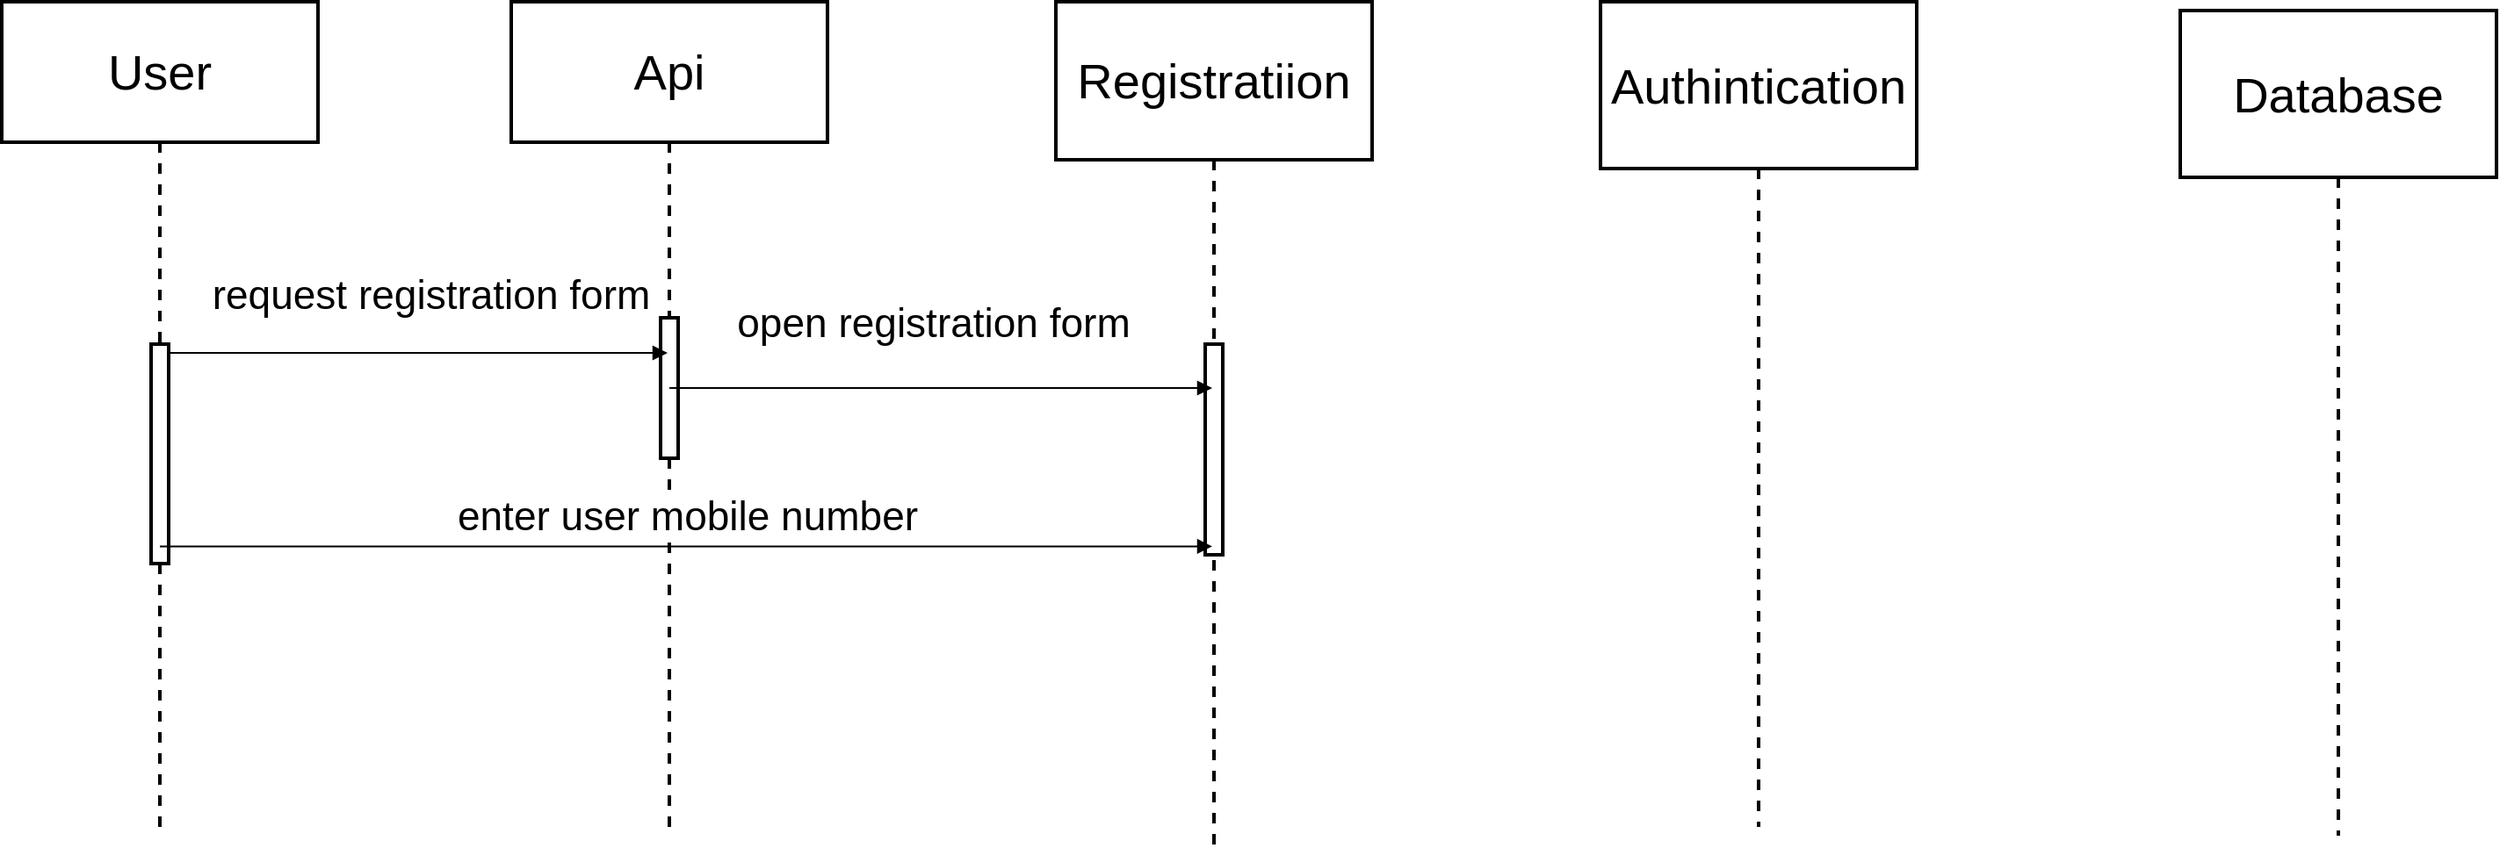 <mxfile version="17.4.5" type="github">
  <diagram id="lUH7IYxGMJijNj0JPyck" name="Page-1">
    <mxGraphModel dx="1298" dy="865" grid="1" gridSize="10" guides="1" tooltips="1" connect="1" arrows="1" fold="1" page="1" pageScale="1" pageWidth="1700" pageHeight="1100" math="0" shadow="0">
      <root>
        <mxCell id="0" />
        <mxCell id="1" parent="0" />
        <mxCell id="horDpHeikH8RiV0g9dJc-3" value="User" style="shape=umlLifeline;perimeter=lifelinePerimeter;whiteSpace=wrap;html=1;container=1;collapsible=0;recursiveResize=0;outlineConnect=0;fontSize=28;size=80;strokeWidth=2;" vertex="1" parent="1">
          <mxGeometry x="100" y="100" width="180" height="470" as="geometry" />
        </mxCell>
        <mxCell id="horDpHeikH8RiV0g9dJc-5" value="Api" style="shape=umlLifeline;perimeter=lifelinePerimeter;whiteSpace=wrap;html=1;container=1;collapsible=0;recursiveResize=0;outlineConnect=0;fontSize=28;size=80;strokeWidth=2;" vertex="1" parent="1">
          <mxGeometry x="390" y="100" width="180" height="470" as="geometry" />
        </mxCell>
        <mxCell id="horDpHeikH8RiV0g9dJc-14" value="" style="html=1;points=[];perimeter=orthogonalPerimeter;fontSize=23;strokeWidth=2;" vertex="1" parent="horDpHeikH8RiV0g9dJc-5">
          <mxGeometry x="85" y="180" width="10" height="80" as="geometry" />
        </mxCell>
        <mxCell id="horDpHeikH8RiV0g9dJc-6" value="Registratiion" style="shape=umlLifeline;perimeter=lifelinePerimeter;whiteSpace=wrap;html=1;container=1;collapsible=0;recursiveResize=0;outlineConnect=0;fontSize=28;size=90;strokeWidth=2;" vertex="1" parent="1">
          <mxGeometry x="700" y="100" width="180" height="480" as="geometry" />
        </mxCell>
        <mxCell id="horDpHeikH8RiV0g9dJc-18" value="" style="html=1;points=[];perimeter=orthogonalPerimeter;fontSize=23;strokeWidth=2;" vertex="1" parent="horDpHeikH8RiV0g9dJc-6">
          <mxGeometry x="85" y="195" width="10" height="120" as="geometry" />
        </mxCell>
        <mxCell id="horDpHeikH8RiV0g9dJc-7" value="Authintication " style="shape=umlLifeline;perimeter=lifelinePerimeter;whiteSpace=wrap;html=1;container=1;collapsible=0;recursiveResize=0;outlineConnect=0;fontSize=28;size=95;strokeWidth=2;" vertex="1" parent="1">
          <mxGeometry x="1010" y="100" width="180" height="470" as="geometry" />
        </mxCell>
        <mxCell id="horDpHeikH8RiV0g9dJc-10" value="Database" style="shape=umlLifeline;perimeter=lifelinePerimeter;whiteSpace=wrap;html=1;container=1;collapsible=0;recursiveResize=0;outlineConnect=0;fontSize=28;size=95;strokeWidth=2;" vertex="1" parent="1">
          <mxGeometry x="1340" y="105" width="180" height="470" as="geometry" />
        </mxCell>
        <mxCell id="horDpHeikH8RiV0g9dJc-11" value="&lt;font style=&quot;font-size: 23px&quot;&gt;request registration form&lt;/font&gt;" style="html=1;verticalAlign=bottom;endArrow=block;rounded=0;fontSize=28;startArrow=none;" edge="1" parent="1" source="horDpHeikH8RiV0g9dJc-12" target="horDpHeikH8RiV0g9dJc-5">
          <mxGeometry x="0.04" y="15" width="80" relative="1" as="geometry">
            <mxPoint x="290" y="250" as="sourcePoint" />
            <mxPoint x="840" y="160" as="targetPoint" />
            <Array as="points">
              <mxPoint x="330" y="300" />
            </Array>
            <mxPoint x="1" as="offset" />
          </mxGeometry>
        </mxCell>
        <mxCell id="horDpHeikH8RiV0g9dJc-12" value="" style="html=1;points=[];perimeter=orthogonalPerimeter;fontSize=23;strokeWidth=2;" vertex="1" parent="1">
          <mxGeometry x="185" y="295" width="10" height="125" as="geometry" />
        </mxCell>
        <mxCell id="horDpHeikH8RiV0g9dJc-13" value="" style="html=1;verticalAlign=bottom;endArrow=none;rounded=0;fontSize=28;" edge="1" parent="1" source="horDpHeikH8RiV0g9dJc-3" target="horDpHeikH8RiV0g9dJc-12">
          <mxGeometry x="0.04" y="15" width="80" relative="1" as="geometry">
            <mxPoint x="189.333" y="335.0" as="sourcePoint" />
            <mxPoint x="479" y="335.0" as="targetPoint" />
            <mxPoint x="1" as="offset" />
          </mxGeometry>
        </mxCell>
        <mxCell id="horDpHeikH8RiV0g9dJc-17" value="open registration form " style="html=1;verticalAlign=bottom;endArrow=block;rounded=0;fontSize=23;" edge="1" parent="1" target="horDpHeikH8RiV0g9dJc-6">
          <mxGeometry x="-0.029" y="20" width="80" relative="1" as="geometry">
            <mxPoint x="480" y="320" as="sourcePoint" />
            <mxPoint x="650" y="320" as="targetPoint" />
            <Array as="points">
              <mxPoint x="630" y="320" />
            </Array>
            <mxPoint as="offset" />
          </mxGeometry>
        </mxCell>
        <mxCell id="horDpHeikH8RiV0g9dJc-19" value="enter user mobile number" style="html=1;verticalAlign=bottom;endArrow=block;rounded=0;fontSize=23;exitX=0.5;exitY=0.66;exitDx=0;exitDy=0;exitPerimeter=0;" edge="1" parent="1" source="horDpHeikH8RiV0g9dJc-3" target="horDpHeikH8RiV0g9dJc-6">
          <mxGeometry width="80" relative="1" as="geometry">
            <mxPoint x="530" y="400" as="sourcePoint" />
            <mxPoint x="610" y="400" as="targetPoint" />
          </mxGeometry>
        </mxCell>
      </root>
    </mxGraphModel>
  </diagram>
</mxfile>

